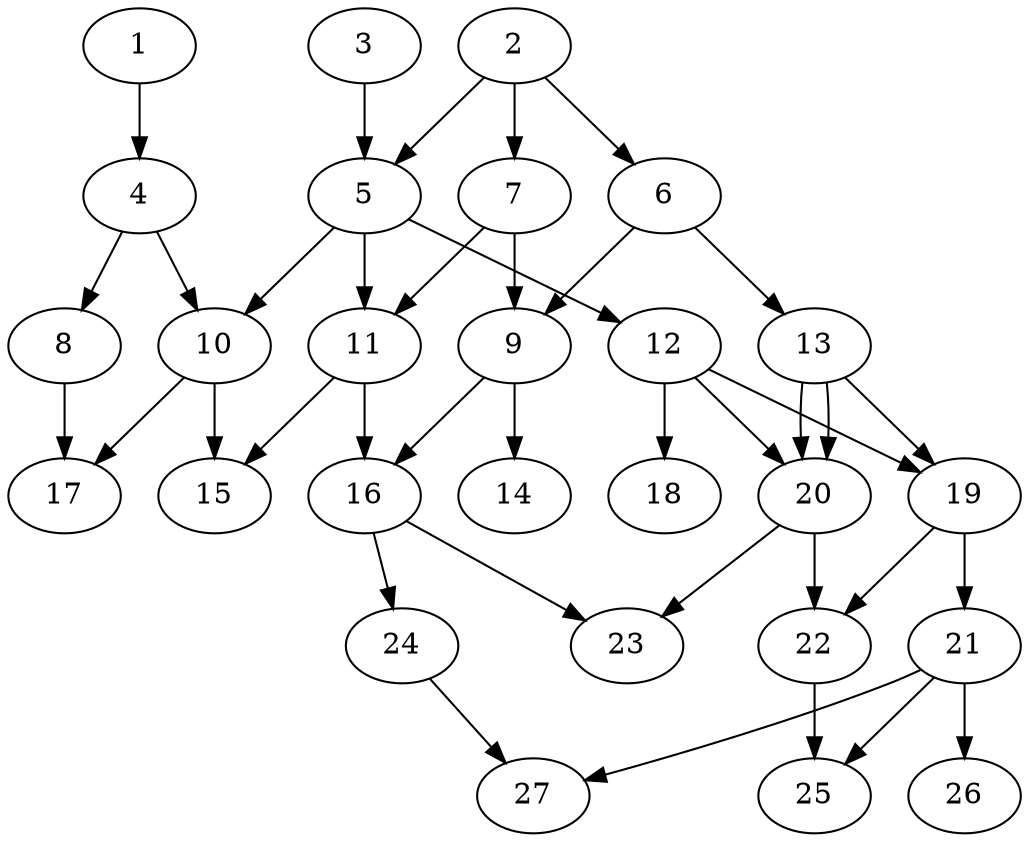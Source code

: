 // DAG (tier=2-normal, mode=compute, n=27, ccr=0.398, fat=0.540, density=0.454, regular=0.509, jump=0.190, mindata=524288, maxdata=8388608)
// DAG automatically generated by daggen at Sun Aug 24 16:33:33 2025
// /home/ermia/Project/Environments/daggen/bin/daggen --dot --ccr 0.398 --fat 0.540 --regular 0.509 --density 0.454 --jump 0.190 --mindata 524288 --maxdata 8388608 -n 27 
digraph G {
  1 [size="1798316532767586", alpha="0.15", expect_size="899158266383793"]
  1 -> 4 [size ="129627154546688"]
  2 [size="66831538684559168", alpha="0.00", expect_size="33415769342279584"]
  2 -> 5 [size ="60430324072448"]
  2 -> 6 [size ="60430324072448"]
  2 -> 7 [size ="60430324072448"]
  3 [size="3831776211854382", alpha="0.20", expect_size="1915888105927191"]
  3 -> 5 [size ="149175362650112"]
  4 [size="632203446884819584", alpha="0.19", expect_size="316101723442409792"]
  4 -> 8 [size ="225173399666688"]
  4 -> 10 [size ="225173399666688"]
  5 [size="6128760277557716", alpha="0.10", expect_size="3064380138778858"]
  5 -> 10 [size ="217931078172672"]
  5 -> 11 [size ="217931078172672"]
  5 -> 12 [size ="217931078172672"]
  6 [size="12056167890273790", alpha="0.12", expect_size="6028083945136895"]
  6 -> 9 [size ="5261871808512"]
  6 -> 13 [size ="5261871808512"]
  7 [size="8939529332756142", alpha="0.17", expect_size="4469764666378071"]
  7 -> 9 [size ="4531735756800"]
  7 -> 11 [size ="4531735756800"]
  8 [size="194795685969389420544", alpha="0.02", expect_size="97397842984694710272"]
  8 -> 17 [size ="268829057875968"]
  9 [size="73571014550237478912", alpha="0.15", expect_size="36785507275118739456"]
  9 -> 14 [size ="140462744666112"]
  9 -> 16 [size ="140462744666112"]
  10 [size="13705365150581876", alpha="0.02", expect_size="6852682575290938"]
  10 -> 15 [size ="239295789006848"]
  10 -> 17 [size ="239295789006848"]
  11 [size="8784661295661056000", alpha="0.16", expect_size="4392330647830528000"]
  11 -> 15 [size ="34059635916800"]
  11 -> 16 [size ="34059635916800"]
  12 [size="9058527954210880", alpha="0.02", expect_size="4529263977105440"]
  12 -> 18 [size ="157786100989952"]
  12 -> 19 [size ="157786100989952"]
  12 -> 20 [size ="157786100989952"]
  13 [size="25475447396746452", alpha="0.06", expect_size="12737723698373226"]
  13 -> 19 [size ="46998761766912"]
  13 -> 20 [size ="46998761766912"]
  13 -> 20 [size ="46998761766912"]
  14 [size="7275556139923468", alpha="0.00", expect_size="3637778069961734"]
  15 [size="24079707293918172", alpha="0.10", expect_size="12039853646959086"]
  16 [size="14530213543451557888", alpha="0.14", expect_size="7265106771725778944"]
  16 -> 23 [size ="47636295974912"]
  16 -> 24 [size ="47636295974912"]
  17 [size="364058495237035904", alpha="0.05", expect_size="182029247618517952"]
  18 [size="44979458201467486208", alpha="0.12", expect_size="22489729100733743104"]
  19 [size="473702902719283904", alpha="0.05", expect_size="236851451359641952"]
  19 -> 21 [size ="314087611301888"]
  19 -> 22 [size ="314087611301888"]
  20 [size="31710046954668949504", alpha="0.12", expect_size="15855023477334474752"]
  20 -> 22 [size ="80147118030848"]
  20 -> 23 [size ="80147118030848"]
  21 [size="2249657183143357", alpha="0.04", expect_size="1124828591571678"]
  21 -> 25 [size ="38632190640128"]
  21 -> 26 [size ="38632190640128"]
  21 -> 27 [size ="38632190640128"]
  22 [size="26464498364832896", alpha="0.17", expect_size="13232249182416448"]
  22 -> 25 [size ="554188220137472"]
  23 [size="2516573817033788", alpha="0.17", expect_size="1258286908516894"]
  24 [size="787237241507529", alpha="0.19", expect_size="393618620753764"]
  24 -> 27 [size ="91407314321408"]
  25 [size="96481280158058151936", alpha="0.18", expect_size="48240640079029075968"]
  26 [size="11017398264222711808", alpha="0.19", expect_size="5508699132111355904"]
  27 [size="5699706949158268", alpha="0.07", expect_size="2849853474579134"]
}